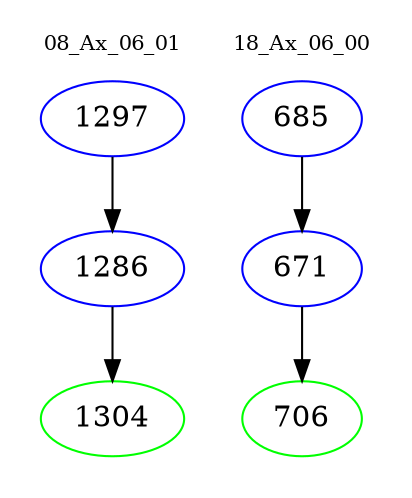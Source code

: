 digraph{
subgraph cluster_0 {
color = white
label = "08_Ax_06_01";
fontsize=10;
T0_1297 [label="1297", color="blue"]
T0_1297 -> T0_1286 [color="black"]
T0_1286 [label="1286", color="blue"]
T0_1286 -> T0_1304 [color="black"]
T0_1304 [label="1304", color="green"]
}
subgraph cluster_1 {
color = white
label = "18_Ax_06_00";
fontsize=10;
T1_685 [label="685", color="blue"]
T1_685 -> T1_671 [color="black"]
T1_671 [label="671", color="blue"]
T1_671 -> T1_706 [color="black"]
T1_706 [label="706", color="green"]
}
}
